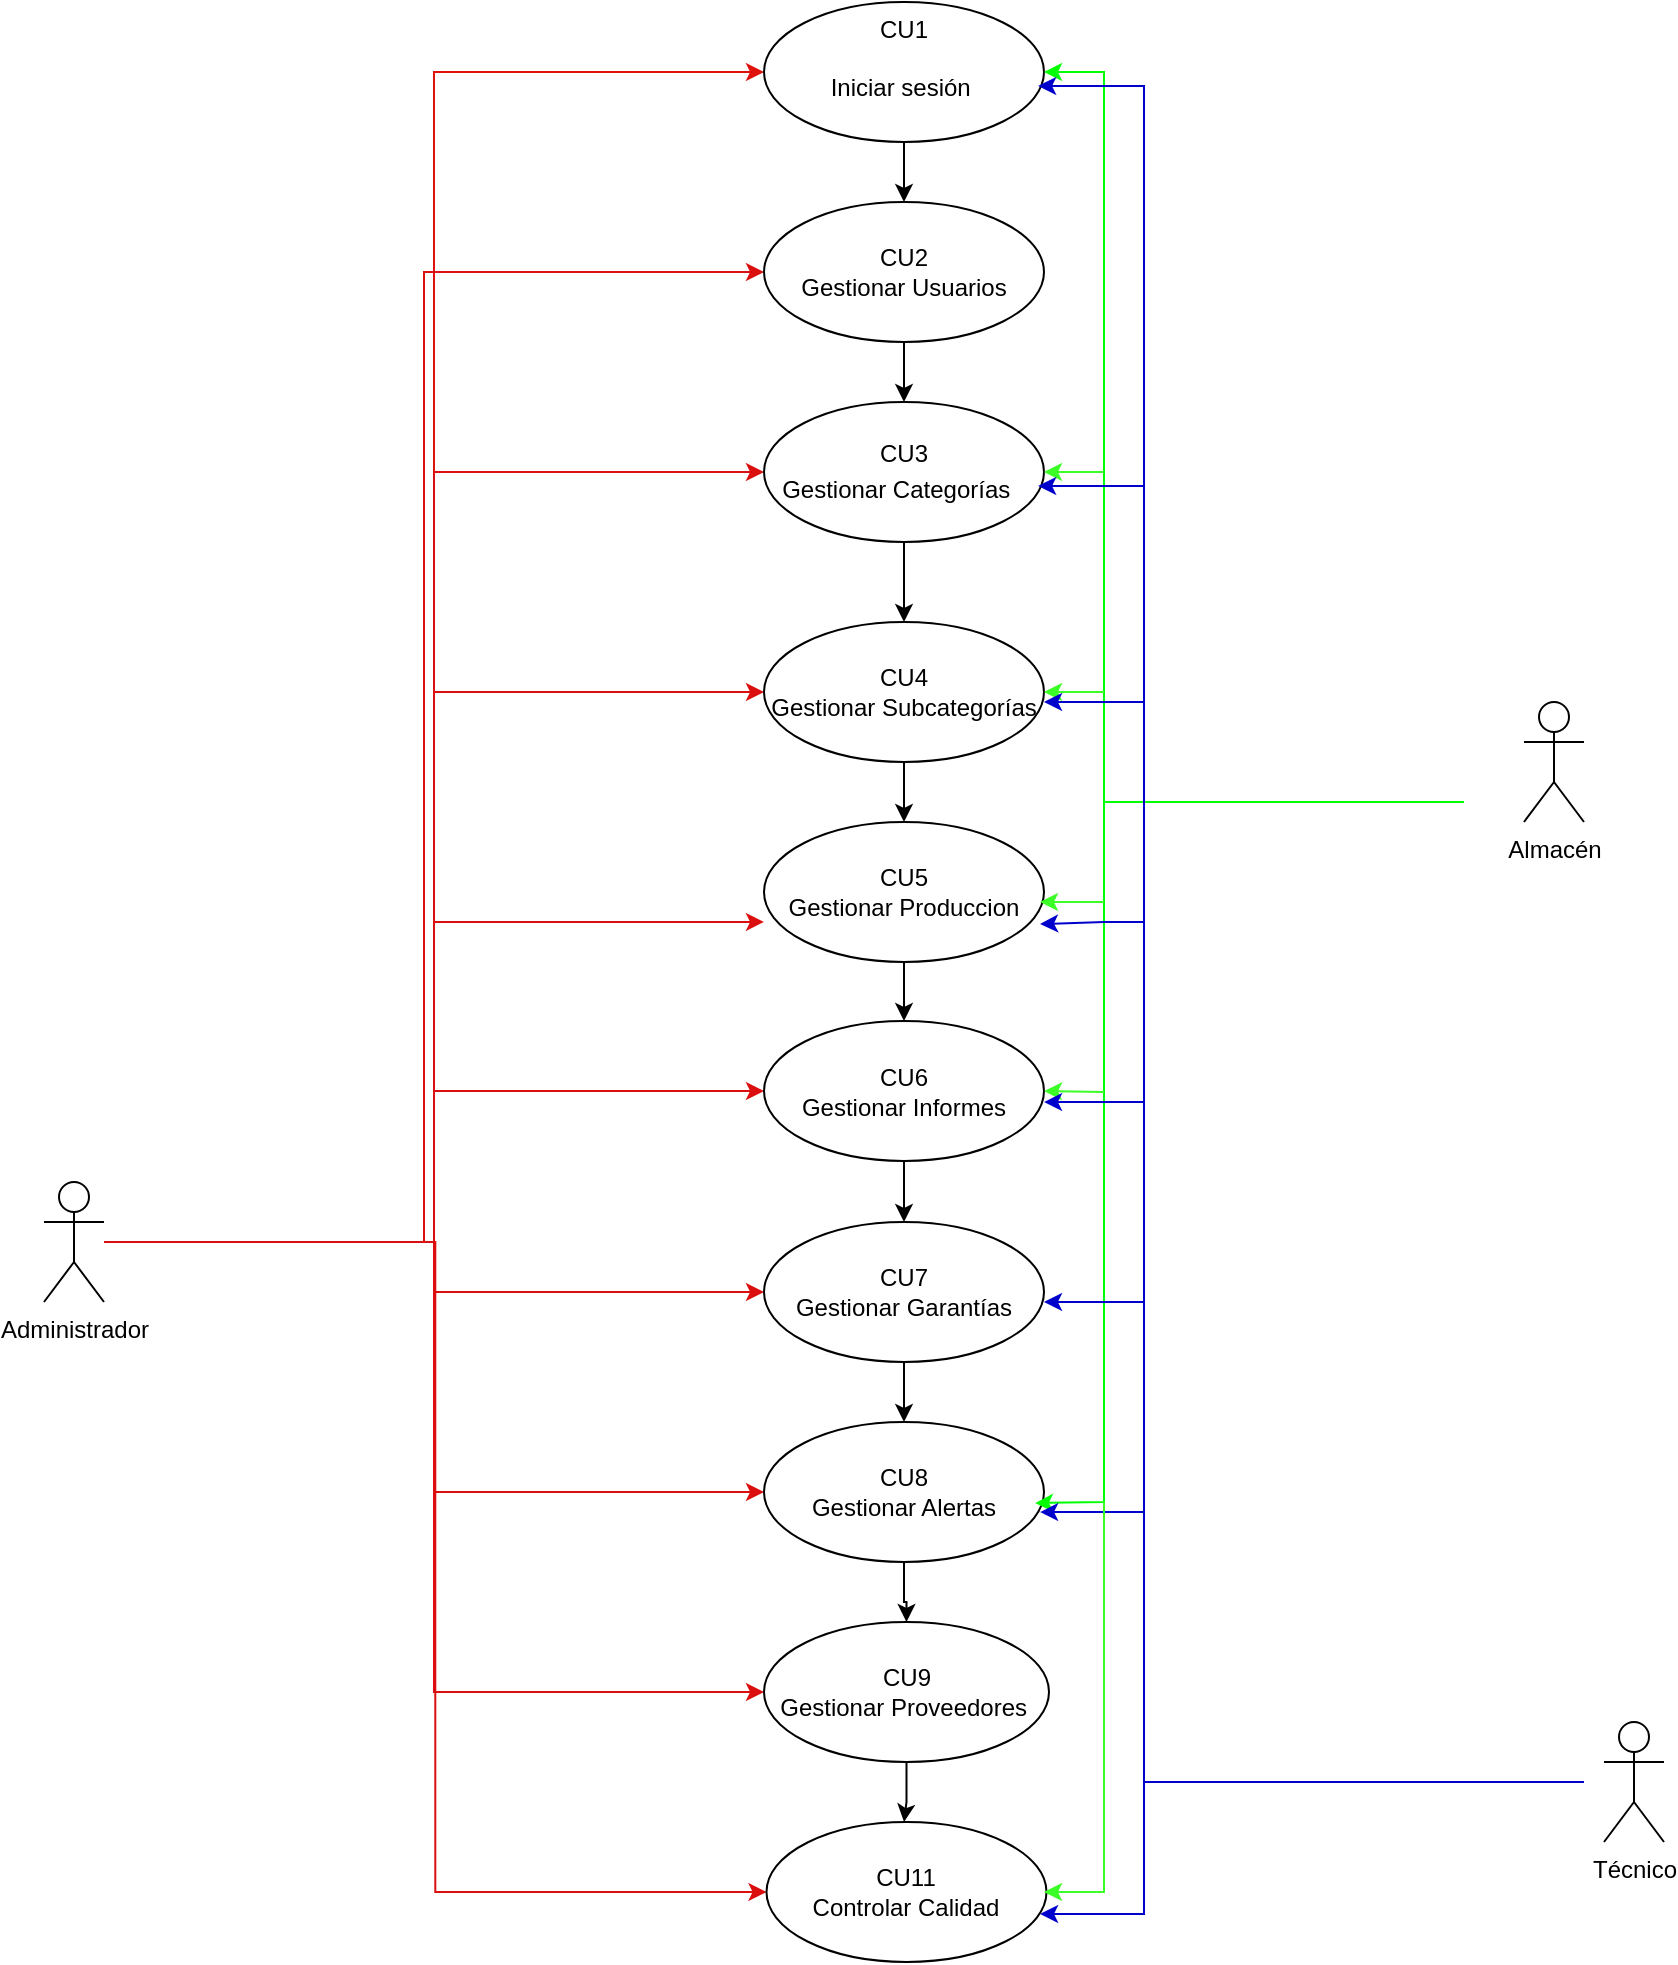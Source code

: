 <mxfile version="26.2.13" pages="4">
  <diagram name="Principal" id="TJ6za1D6D_MN4Pr88V77">
    <mxGraphModel grid="1" page="1" gridSize="10" guides="1" tooltips="1" connect="1" arrows="1" fold="1" pageScale="1" pageWidth="827" pageHeight="1169" math="0" shadow="0">
      <root>
        <mxCell id="0" />
        <mxCell id="1" parent="0" />
        <mxCell id="_R7z28qBF47HqSNx4M6e-36" style="edgeStyle=orthogonalEdgeStyle;rounded=0;orthogonalLoop=1;jettySize=auto;html=1;entryX=0;entryY=0.5;entryDx=0;entryDy=0;strokeColor=#DF130C;" edge="1" parent="1" source="_R7z28qBF47HqSNx4M6e-1" target="_R7z28qBF47HqSNx4M6e-19">
          <mxGeometry relative="1" as="geometry" />
        </mxCell>
        <mxCell id="_R7z28qBF47HqSNx4M6e-37" style="edgeStyle=orthogonalEdgeStyle;rounded=0;orthogonalLoop=1;jettySize=auto;html=1;entryX=0;entryY=0.5;entryDx=0;entryDy=0;strokeColor=#DB0F0F;" edge="1" parent="1" source="_R7z28qBF47HqSNx4M6e-1" target="_R7z28qBF47HqSNx4M6e-7">
          <mxGeometry relative="1" as="geometry">
            <Array as="points">
              <mxPoint x="-520" y="690" />
              <mxPoint x="-520" y="205" />
            </Array>
          </mxGeometry>
        </mxCell>
        <mxCell id="_R7z28qBF47HqSNx4M6e-39" style="edgeStyle=orthogonalEdgeStyle;rounded=0;orthogonalLoop=1;jettySize=auto;html=1;entryX=0;entryY=0.5;entryDx=0;entryDy=0;strokeColor=#DB0F0F;" edge="1" parent="1" source="_R7z28qBF47HqSNx4M6e-1" target="_R7z28qBF47HqSNx4M6e-15">
          <mxGeometry relative="1" as="geometry">
            <mxPoint x="-370" y="310" as="targetPoint" />
          </mxGeometry>
        </mxCell>
        <mxCell id="_R7z28qBF47HqSNx4M6e-40" style="edgeStyle=orthogonalEdgeStyle;rounded=0;orthogonalLoop=1;jettySize=auto;html=1;entryX=0;entryY=0.5;entryDx=0;entryDy=0;strokeColor=#DB0F0F;" edge="1" parent="1" source="_R7z28qBF47HqSNx4M6e-1" target="_R7z28qBF47HqSNx4M6e-13">
          <mxGeometry relative="1" as="geometry" />
        </mxCell>
        <mxCell id="_R7z28qBF47HqSNx4M6e-42" style="edgeStyle=orthogonalEdgeStyle;rounded=0;orthogonalLoop=1;jettySize=auto;html=1;entryX=0;entryY=0.5;entryDx=0;entryDy=0;strokeColor=#DB0F0F;" edge="1" parent="1" source="_R7z28qBF47HqSNx4M6e-1" target="_R7z28qBF47HqSNx4M6e-8">
          <mxGeometry relative="1" as="geometry" />
        </mxCell>
        <mxCell id="_R7z28qBF47HqSNx4M6e-43" style="edgeStyle=orthogonalEdgeStyle;rounded=0;orthogonalLoop=1;jettySize=auto;html=1;entryX=0;entryY=0.5;entryDx=0;entryDy=0;strokeColor=#DB0F0F;" edge="1" parent="1" source="_R7z28qBF47HqSNx4M6e-1" target="_R7z28qBF47HqSNx4M6e-16">
          <mxGeometry relative="1" as="geometry" />
        </mxCell>
        <mxCell id="_R7z28qBF47HqSNx4M6e-44" style="edgeStyle=orthogonalEdgeStyle;rounded=0;orthogonalLoop=1;jettySize=auto;html=1;entryX=0;entryY=0.5;entryDx=0;entryDy=0;strokeColor=#DB0F0F;" edge="1" parent="1" source="_R7z28qBF47HqSNx4M6e-1" target="_R7z28qBF47HqSNx4M6e-9">
          <mxGeometry relative="1" as="geometry" />
        </mxCell>
        <mxCell id="_R7z28qBF47HqSNx4M6e-45" style="edgeStyle=orthogonalEdgeStyle;rounded=0;orthogonalLoop=1;jettySize=auto;html=1;entryX=0;entryY=0.5;entryDx=0;entryDy=0;strokeColor=#DB0F0F;" edge="1" parent="1" source="_R7z28qBF47HqSNx4M6e-1" target="_R7z28qBF47HqSNx4M6e-20">
          <mxGeometry relative="1" as="geometry" />
        </mxCell>
        <mxCell id="_R7z28qBF47HqSNx4M6e-49" style="edgeStyle=orthogonalEdgeStyle;rounded=0;orthogonalLoop=1;jettySize=auto;html=1;entryX=0;entryY=0.5;entryDx=0;entryDy=0;strokeColor=#DB0F0F;" edge="1" parent="1" source="_R7z28qBF47HqSNx4M6e-1" target="_R7z28qBF47HqSNx4M6e-17">
          <mxGeometry relative="1" as="geometry" />
        </mxCell>
        <mxCell id="_R7z28qBF47HqSNx4M6e-1" value="&lt;font style=&quot;vertical-align: inherit;&quot;&gt;&lt;font style=&quot;vertical-align: inherit;&quot;&gt;Administrador&lt;/font&gt;&lt;/font&gt;" style="shape=umlActor;verticalLabelPosition=bottom;verticalAlign=top;html=1;outlineConnect=0;" vertex="1" parent="1">
          <mxGeometry x="-710" y="660" width="30" height="60" as="geometry" />
        </mxCell>
        <mxCell id="_R7z28qBF47HqSNx4M6e-2" value="&lt;font style=&quot;vertical-align: inherit;&quot;&gt;&lt;font style=&quot;vertical-align: inherit;&quot;&gt;Almacén&lt;/font&gt;&lt;/font&gt;" style="shape=umlActor;verticalLabelPosition=bottom;verticalAlign=top;html=1;outlineConnect=0;" vertex="1" parent="1">
          <mxGeometry x="30" y="420" width="30" height="60" as="geometry" />
        </mxCell>
        <mxCell id="_R7z28qBF47HqSNx4M6e-4" value="&lt;div&gt;&lt;font style=&quot;vertical-align: inherit;&quot;&gt;&lt;font style=&quot;vertical-align: inherit;&quot;&gt;Técnico&lt;/font&gt;&lt;/font&gt;&lt;/div&gt;" style="shape=umlActor;verticalLabelPosition=bottom;verticalAlign=top;html=1;outlineConnect=0;" vertex="1" parent="1">
          <mxGeometry x="70" y="930" width="30" height="60" as="geometry" />
        </mxCell>
        <mxCell id="_R7z28qBF47HqSNx4M6e-23" value="" style="edgeStyle=orthogonalEdgeStyle;rounded=0;orthogonalLoop=1;jettySize=auto;html=1;" edge="1" parent="1" source="_R7z28qBF47HqSNx4M6e-7" target="_R7z28qBF47HqSNx4M6e-15">
          <mxGeometry relative="1" as="geometry" />
        </mxCell>
        <mxCell id="_R7z28qBF47HqSNx4M6e-7" value="CU2&lt;div&gt;Gestionar Usuarios&lt;/div&gt;" style="ellipse;whiteSpace=wrap;html=1;" vertex="1" parent="1">
          <mxGeometry x="-350" y="170" width="140" height="70" as="geometry" />
        </mxCell>
        <mxCell id="_R7z28qBF47HqSNx4M6e-28" value="" style="edgeStyle=orthogonalEdgeStyle;rounded=0;orthogonalLoop=1;jettySize=auto;html=1;" edge="1" parent="1" source="_R7z28qBF47HqSNx4M6e-8" target="_R7z28qBF47HqSNx4M6e-16">
          <mxGeometry relative="1" as="geometry" />
        </mxCell>
        <mxCell id="_R7z28qBF47HqSNx4M6e-8" value="CU6&lt;div&gt;Gestionar Informes&lt;/div&gt;" style="ellipse;whiteSpace=wrap;html=1;" vertex="1" parent="1">
          <mxGeometry x="-350" y="579.5" width="140" height="70" as="geometry" />
        </mxCell>
        <mxCell id="_R7z28qBF47HqSNx4M6e-32" value="" style="edgeStyle=orthogonalEdgeStyle;rounded=0;orthogonalLoop=1;jettySize=auto;html=1;" edge="1" parent="1" source="_R7z28qBF47HqSNx4M6e-9" target="_R7z28qBF47HqSNx4M6e-20">
          <mxGeometry relative="1" as="geometry" />
        </mxCell>
        <mxCell id="_R7z28qBF47HqSNx4M6e-9" value="CU8&lt;div&gt;Gestionar Alertas&lt;/div&gt;" style="ellipse;whiteSpace=wrap;html=1;" vertex="1" parent="1">
          <mxGeometry x="-350" y="780" width="140" height="70" as="geometry" />
        </mxCell>
        <mxCell id="_R7z28qBF47HqSNx4M6e-26" value="" style="edgeStyle=orthogonalEdgeStyle;rounded=0;orthogonalLoop=1;jettySize=auto;html=1;" edge="1" parent="1" source="_R7z28qBF47HqSNx4M6e-13" target="_R7z28qBF47HqSNx4M6e-18">
          <mxGeometry relative="1" as="geometry" />
        </mxCell>
        <mxCell id="_R7z28qBF47HqSNx4M6e-13" value="CU4&lt;div&gt;Gestionar Subcategorías&lt;/div&gt;" style="ellipse;whiteSpace=wrap;html=1;" vertex="1" parent="1">
          <mxGeometry x="-350" y="380" width="140" height="70" as="geometry" />
        </mxCell>
        <mxCell id="_R7z28qBF47HqSNx4M6e-24" value="" style="edgeStyle=orthogonalEdgeStyle;rounded=0;orthogonalLoop=1;jettySize=auto;html=1;" edge="1" parent="1" source="_R7z28qBF47HqSNx4M6e-15" target="_R7z28qBF47HqSNx4M6e-13">
          <mxGeometry relative="1" as="geometry" />
        </mxCell>
        <mxCell id="_R7z28qBF47HqSNx4M6e-15" value="CU3&lt;div&gt;&lt;span style=&quot;background-color: initial;&quot;&gt;Gestionar Categorías&amp;nbsp;&lt;/span&gt;&lt;span style=&quot;font-family: Arial, sans-serif; font-size: 12pt; background-color: initial;&quot;&gt;&amp;nbsp;&lt;/span&gt;&lt;/div&gt;" style="ellipse;whiteSpace=wrap;html=1;" vertex="1" parent="1">
          <mxGeometry x="-350" y="270" width="140" height="70" as="geometry" />
        </mxCell>
        <mxCell id="_R7z28qBF47HqSNx4M6e-31" value="" style="edgeStyle=orthogonalEdgeStyle;rounded=0;orthogonalLoop=1;jettySize=auto;html=1;" edge="1" parent="1" source="_R7z28qBF47HqSNx4M6e-16" target="_R7z28qBF47HqSNx4M6e-9">
          <mxGeometry relative="1" as="geometry" />
        </mxCell>
        <mxCell id="_R7z28qBF47HqSNx4M6e-16" value="CU7&lt;div&gt;Gestionar Garantías&lt;/div&gt;" style="ellipse;whiteSpace=wrap;html=1;" vertex="1" parent="1">
          <mxGeometry x="-350" y="680" width="140" height="70" as="geometry" />
        </mxCell>
        <mxCell id="_R7z28qBF47HqSNx4M6e-17" value="CU11&lt;div&gt;Controlar Calidad&lt;/div&gt;" style="ellipse;whiteSpace=wrap;html=1;" vertex="1" parent="1">
          <mxGeometry x="-348.75" y="980" width="140" height="70" as="geometry" />
        </mxCell>
        <mxCell id="_R7z28qBF47HqSNx4M6e-27" value="" style="edgeStyle=orthogonalEdgeStyle;rounded=0;orthogonalLoop=1;jettySize=auto;html=1;" edge="1" parent="1" source="_R7z28qBF47HqSNx4M6e-18" target="_R7z28qBF47HqSNx4M6e-8">
          <mxGeometry relative="1" as="geometry" />
        </mxCell>
        <mxCell id="_R7z28qBF47HqSNx4M6e-18" value="CU5&lt;div&gt;Gestionar Produccion&lt;/div&gt;" style="ellipse;whiteSpace=wrap;html=1;" vertex="1" parent="1">
          <mxGeometry x="-350" y="480" width="140" height="70" as="geometry" />
        </mxCell>
        <mxCell id="_R7z28qBF47HqSNx4M6e-22" value="" style="edgeStyle=orthogonalEdgeStyle;rounded=0;orthogonalLoop=1;jettySize=auto;html=1;" edge="1" parent="1" source="_R7z28qBF47HqSNx4M6e-19" target="_R7z28qBF47HqSNx4M6e-7">
          <mxGeometry relative="1" as="geometry" />
        </mxCell>
        <mxCell id="_R7z28qBF47HqSNx4M6e-19" value="&lt;div&gt;CU1&lt;/div&gt;&lt;div&gt;&lt;br&gt;&lt;/div&gt;Iniciar sesión&amp;nbsp;&lt;div&gt;&lt;br&gt;&lt;/div&gt;" style="ellipse;whiteSpace=wrap;html=1;" vertex="1" parent="1">
          <mxGeometry x="-350" y="70" width="140" height="70" as="geometry" />
        </mxCell>
        <mxCell id="_R7z28qBF47HqSNx4M6e-33" value="" style="edgeStyle=orthogonalEdgeStyle;rounded=0;orthogonalLoop=1;jettySize=auto;html=1;" edge="1" parent="1" source="_R7z28qBF47HqSNx4M6e-20">
          <mxGeometry relative="1" as="geometry">
            <mxPoint x="-280" y="980" as="targetPoint" />
          </mxGeometry>
        </mxCell>
        <mxCell id="_R7z28qBF47HqSNx4M6e-20" value="CU9&lt;div&gt;Gestionar Proveedores&amp;nbsp;&lt;/div&gt;" style="ellipse;whiteSpace=wrap;html=1;" vertex="1" parent="1">
          <mxGeometry x="-350" y="880" width="142.5" height="70" as="geometry" />
        </mxCell>
        <mxCell id="_R7z28qBF47HqSNx4M6e-41" style="edgeStyle=orthogonalEdgeStyle;rounded=0;orthogonalLoop=1;jettySize=auto;html=1;entryX=0;entryY=0.714;entryDx=0;entryDy=0;entryPerimeter=0;strokeColor=#DB0F0F;" edge="1" parent="1" source="_R7z28qBF47HqSNx4M6e-1" target="_R7z28qBF47HqSNx4M6e-18">
          <mxGeometry relative="1" as="geometry" />
        </mxCell>
        <mxCell id="FVijRFl73JwBwJQPuXiw-4" value="" style="endArrow=classic;html=1;rounded=0;entryX=1;entryY=0.5;entryDx=0;entryDy=0;fillColor=#00E000;strokeColor=#00FF00;" edge="1" parent="1" target="_R7z28qBF47HqSNx4M6e-19">
          <mxGeometry width="50" height="50" relative="1" as="geometry">
            <mxPoint y="470" as="sourcePoint" />
            <mxPoint x="-180" y="20" as="targetPoint" />
            <Array as="points">
              <mxPoint x="-180" y="470" />
              <mxPoint x="-180" y="105" />
            </Array>
          </mxGeometry>
        </mxCell>
        <mxCell id="FVijRFl73JwBwJQPuXiw-5" value="" style="endArrow=classic;html=1;rounded=0;entryX=0.968;entryY=0.579;entryDx=0;entryDy=0;fillColor=#00E000;strokeColor=#00FF00;entryPerimeter=0;" edge="1" parent="1" target="_R7z28qBF47HqSNx4M6e-9">
          <mxGeometry width="50" height="50" relative="1" as="geometry">
            <mxPoint x="-10" y="470" as="sourcePoint" />
            <mxPoint x="-220" y="110" as="targetPoint" />
            <Array as="points">
              <mxPoint x="-180" y="470" />
              <mxPoint x="-180" y="640" />
              <mxPoint x="-180" y="820" />
            </Array>
          </mxGeometry>
        </mxCell>
        <mxCell id="RF6PmwPwrAwAxuu0uuNr-1" value="" style="endArrow=classic;html=1;rounded=0;entryX=1;entryY=0.5;entryDx=0;entryDy=0;strokeColor=light-dark(#3BFF26,#FFFFFF);" edge="1" parent="1" target="_R7z28qBF47HqSNx4M6e-15">
          <mxGeometry width="50" height="50" relative="1" as="geometry">
            <mxPoint x="-180" y="305" as="sourcePoint" />
            <mxPoint x="20" y="380" as="targetPoint" />
            <Array as="points" />
          </mxGeometry>
        </mxCell>
        <mxCell id="RF6PmwPwrAwAxuu0uuNr-2" value="" style="endArrow=classic;html=1;rounded=0;entryX=1;entryY=0.5;entryDx=0;entryDy=0;strokeColor=light-dark(#3BFF26,#FFFFFF);" edge="1" parent="1" target="_R7z28qBF47HqSNx4M6e-13">
          <mxGeometry width="50" height="50" relative="1" as="geometry">
            <mxPoint x="-180" y="415" as="sourcePoint" />
            <mxPoint x="-200" y="315" as="targetPoint" />
            <Array as="points" />
          </mxGeometry>
        </mxCell>
        <mxCell id="RF6PmwPwrAwAxuu0uuNr-3" value="" style="endArrow=classic;html=1;rounded=0;strokeColor=light-dark(#3BFF26,#FFFFFF);" edge="1" parent="1">
          <mxGeometry width="50" height="50" relative="1" as="geometry">
            <mxPoint x="-180" y="520" as="sourcePoint" />
            <mxPoint x="-212" y="520" as="targetPoint" />
            <Array as="points">
              <mxPoint x="-180" y="520" />
            </Array>
          </mxGeometry>
        </mxCell>
        <mxCell id="RF6PmwPwrAwAxuu0uuNr-7" value="" style="endArrow=classic;html=1;rounded=0;strokeColor=light-dark(#3BFF26,#FFFFFF);entryX=1;entryY=0.5;entryDx=0;entryDy=0;" edge="1" parent="1" target="_R7z28qBF47HqSNx4M6e-8">
          <mxGeometry width="50" height="50" relative="1" as="geometry">
            <mxPoint x="-180" y="615" as="sourcePoint" />
            <mxPoint x="-202" y="530" as="targetPoint" />
            <Array as="points">
              <mxPoint x="-180" y="615" />
            </Array>
          </mxGeometry>
        </mxCell>
        <mxCell id="RF6PmwPwrAwAxuu0uuNr-9" value="" style="endArrow=classic;html=1;rounded=0;strokeColor=light-dark(#0000CC,#FFFFFF);entryX=0.979;entryY=0.6;entryDx=0;entryDy=0;entryPerimeter=0;" edge="1" parent="1" target="_R7z28qBF47HqSNx4M6e-19">
          <mxGeometry width="50" height="50" relative="1" as="geometry">
            <mxPoint x="60" y="960" as="sourcePoint" />
            <mxPoint x="-220" y="110" as="targetPoint" />
            <Array as="points">
              <mxPoint x="-160" y="960" />
              <mxPoint x="-160" y="112" />
            </Array>
          </mxGeometry>
        </mxCell>
        <mxCell id="RF6PmwPwrAwAxuu0uuNr-10" value="" style="endArrow=classic;html=1;rounded=0;entryX=1;entryY=0.579;entryDx=0;entryDy=0;entryPerimeter=0;strokeColor=light-dark(#0000CC,#FFFFFF);" edge="1" parent="1" target="_R7z28qBF47HqSNx4M6e-8">
          <mxGeometry width="50" height="50" relative="1" as="geometry">
            <mxPoint x="-160" y="620" as="sourcePoint" />
            <mxPoint x="-220" y="620" as="targetPoint" />
            <Array as="points">
              <mxPoint x="-180" y="620" />
            </Array>
          </mxGeometry>
        </mxCell>
        <mxCell id="RF6PmwPwrAwAxuu0uuNr-11" value="" style="endArrow=classic;html=1;rounded=0;strokeColor=light-dark(#0000CC,#FFFFFF);entryX=0.986;entryY=0.729;entryDx=0;entryDy=0;entryPerimeter=0;" edge="1" parent="1" target="_R7z28qBF47HqSNx4M6e-18">
          <mxGeometry width="50" height="50" relative="1" as="geometry">
            <mxPoint x="-160" y="530" as="sourcePoint" />
            <mxPoint x="-210" y="520" as="targetPoint" />
            <Array as="points">
              <mxPoint x="-180" y="530" />
            </Array>
          </mxGeometry>
        </mxCell>
        <mxCell id="xUMNf6FtL_-CTeFEh7Sb-1" value="" style="endArrow=classic;html=1;rounded=0;strokeColor=light-dark(#0000CC,#FFFFFF);" edge="1" parent="1">
          <mxGeometry width="50" height="50" relative="1" as="geometry">
            <mxPoint x="-160" y="720" as="sourcePoint" />
            <mxPoint x="-210" y="720" as="targetPoint" />
            <Array as="points" />
          </mxGeometry>
        </mxCell>
        <mxCell id="5VVfzJp8Dh2a5GooQoIb-1" value="" style="endArrow=classic;html=1;rounded=0;strokeColor=light-dark(#0000CC,#FFFFFF);entryX=0.986;entryY=0.643;entryDx=0;entryDy=0;entryPerimeter=0;" edge="1" parent="1" target="_R7z28qBF47HqSNx4M6e-9">
          <mxGeometry width="50" height="50" relative="1" as="geometry">
            <mxPoint x="-160" y="825" as="sourcePoint" />
            <mxPoint x="-230" y="830" as="targetPoint" />
            <Array as="points" />
          </mxGeometry>
        </mxCell>
        <mxCell id="5VVfzJp8Dh2a5GooQoIb-2" value="" style="endArrow=classic;html=1;rounded=0;strokeColor=light-dark(#0000CC,#FFFFFF);entryX=0.979;entryY=0.6;entryDx=0;entryDy=0;entryPerimeter=0;" edge="1" parent="1" target="_R7z28qBF47HqSNx4M6e-15">
          <mxGeometry width="50" height="50" relative="1" as="geometry">
            <mxPoint x="-160" y="312" as="sourcePoint" />
            <mxPoint x="-200" y="310" as="targetPoint" />
            <Array as="points" />
          </mxGeometry>
        </mxCell>
        <mxCell id="5VVfzJp8Dh2a5GooQoIb-3" value="" style="endArrow=classic;html=1;rounded=0;strokeColor=light-dark(#0000CC,#FFFFFF);" edge="1" parent="1">
          <mxGeometry width="50" height="50" relative="1" as="geometry">
            <mxPoint x="-160" y="420" as="sourcePoint" />
            <mxPoint x="-210" y="420" as="targetPoint" />
            <Array as="points">
              <mxPoint x="-210" y="420" />
            </Array>
          </mxGeometry>
        </mxCell>
        <mxCell id="2iiYLSJP1_r_Sxa-D6ei-1" value="" style="endArrow=classic;html=1;rounded=0;strokeColor=light-dark(#3BFF26,#FFFFFF);entryX=1;entryY=0.5;entryDx=0;entryDy=0;" edge="1" parent="1">
          <mxGeometry width="50" height="50" relative="1" as="geometry">
            <mxPoint x="-180" y="820" as="sourcePoint" />
            <mxPoint x="-210" y="1015" as="targetPoint" />
            <Array as="points">
              <mxPoint x="-180" y="820" />
              <mxPoint x="-180" y="1015" />
            </Array>
          </mxGeometry>
        </mxCell>
        <mxCell id="2iiYLSJP1_r_Sxa-D6ei-2" value="" style="endArrow=classic;html=1;rounded=0;strokeColor=light-dark(#0000CC,#FFFFFF);entryX=0.986;entryY=0.657;entryDx=0;entryDy=0;entryPerimeter=0;" edge="1" parent="1">
          <mxGeometry width="50" height="50" relative="1" as="geometry">
            <mxPoint x="-160" y="960" as="sourcePoint" />
            <mxPoint x="-211.96" y="1025.99" as="targetPoint" />
            <Array as="points">
              <mxPoint x="-160" y="1026" />
            </Array>
          </mxGeometry>
        </mxCell>
      </root>
    </mxGraphModel>
  </diagram>
  <diagram id="ozLm-ki2AUx2Ac8AWTBD" name="Administrador ">
    <mxGraphModel grid="1" page="1" gridSize="10" guides="1" tooltips="1" connect="1" arrows="1" fold="1" pageScale="1" pageWidth="827" pageHeight="1169" math="0" shadow="0">
      <root>
        <mxCell id="0" />
        <mxCell id="1" parent="0" />
        <mxCell id="OL4SdkP7jn77q8EU4zEA-51" value="" style="edgeStyle=orthogonalEdgeStyle;rounded=0;orthogonalLoop=1;jettySize=auto;html=1;" edge="1" parent="1" source="OL4SdkP7jn77q8EU4zEA-11" target="OL4SdkP7jn77q8EU4zEA-39">
          <mxGeometry relative="1" as="geometry" />
        </mxCell>
        <mxCell id="OL4SdkP7jn77q8EU4zEA-11" value="&lt;font style=&quot;vertical-align: inherit;&quot;&gt;&lt;font style=&quot;vertical-align: inherit;&quot;&gt;Administrador&lt;/font&gt;&lt;/font&gt;" style="shape=umlActor;verticalLabelPosition=bottom;verticalAlign=top;html=1;outlineConnect=0;" vertex="1" parent="1">
          <mxGeometry x="-800" y="255" width="30" height="60" as="geometry" />
        </mxCell>
        <mxCell id="OL4SdkP7jn77q8EU4zEA-20" value="CU2&lt;div&gt;Gestionar Usuarios&lt;/div&gt;" style="ellipse;whiteSpace=wrap;html=1;" vertex="1" parent="1">
          <mxGeometry x="-413" y="140" width="140" height="70" as="geometry" />
        </mxCell>
        <mxCell id="OL4SdkP7jn77q8EU4zEA-28" value="CU3&lt;div&gt;Gestionar Categorías&lt;/div&gt;" style="ellipse;whiteSpace=wrap;html=1;" vertex="1" parent="1">
          <mxGeometry x="-413" y="340" width="140" height="70" as="geometry" />
        </mxCell>
        <mxCell id="OL4SdkP7jn77q8EU4zEA-33" value="CU11&lt;div&gt;Controlar Calidad&lt;/div&gt;" style="ellipse;whiteSpace=wrap;html=1;rotation=-1;" vertex="1" parent="1">
          <mxGeometry x="80" y="690" width="140" height="70" as="geometry" />
        </mxCell>
        <mxCell id="OL4SdkP7jn77q8EU4zEA-35" value="CU7&lt;div&gt;Gestionar Garantías&lt;/div&gt;" style="ellipse;whiteSpace=wrap;html=1;" vertex="1" parent="1">
          <mxGeometry x="295" y="520" width="140" height="70" as="geometry" />
        </mxCell>
        <mxCell id="OL4SdkP7jn77q8EU4zEA-37" value="CU4&lt;div&gt;Gestionar Subcategorías&amp;nbsp;&lt;/div&gt;" style="ellipse;whiteSpace=wrap;html=1;" vertex="1" parent="1">
          <mxGeometry x="-90" y="340" width="140" height="70" as="geometry" />
        </mxCell>
        <mxCell id="OL4SdkP7jn77q8EU4zEA-39" value="&lt;div&gt;CU1&lt;/div&gt;&lt;div&gt;&lt;br&gt;&lt;/div&gt;Iniciar sesión&amp;nbsp;&lt;div&gt;&lt;br&gt;&lt;/div&gt;" style="ellipse;whiteSpace=wrap;html=1;" vertex="1" parent="1">
          <mxGeometry x="-690" y="250" width="140" height="70" as="geometry" />
        </mxCell>
        <mxCell id="OL4SdkP7jn77q8EU4zEA-41" value="CU10&lt;div&gt;Gestionar Informes&lt;/div&gt;" style="ellipse;whiteSpace=wrap;html=1;" vertex="1" parent="1">
          <mxGeometry x="-136.25" y="500" width="232.5" height="110" as="geometry" />
        </mxCell>
        <mxCell id="OL4SdkP7jn77q8EU4zEA-54" value="Extends" style="endArrow=block;endSize=16;endFill=0;html=1;rounded=0;exitX=1;exitY=0;exitDx=0;exitDy=0;entryX=0;entryY=1;entryDx=0;entryDy=0;" edge="1" parent="1" source="OL4SdkP7jn77q8EU4zEA-37" target="OL4SdkP7jn77q8EU4zEA-76">
          <mxGeometry width="160" relative="1" as="geometry">
            <mxPoint x="210" y="300" as="sourcePoint" />
            <mxPoint x="370" y="300" as="targetPoint" />
          </mxGeometry>
        </mxCell>
        <mxCell id="OL4SdkP7jn77q8EU4zEA-57" value="Include" style="endArrow=block;endSize=16;endFill=0;html=1;rounded=0;exitX=1;exitY=0.5;exitDx=0;exitDy=0;entryX=0;entryY=0.5;entryDx=0;entryDy=0;" edge="1" parent="1" source="OL4SdkP7jn77q8EU4zEA-39" target="OL4SdkP7jn77q8EU4zEA-28">
          <mxGeometry width="160" relative="1" as="geometry">
            <mxPoint x="-740" y="480" as="sourcePoint" />
            <mxPoint x="-580" y="480" as="targetPoint" />
            <Array as="points" />
          </mxGeometry>
        </mxCell>
        <mxCell id="OL4SdkP7jn77q8EU4zEA-60" value="Include" style="endArrow=block;endSize=16;endFill=0;html=1;rounded=0;exitX=1;exitY=0;exitDx=0;exitDy=0;entryX=0;entryY=1;entryDx=0;entryDy=0;" edge="1" parent="1" source="OL4SdkP7jn77q8EU4zEA-39" target="OL4SdkP7jn77q8EU4zEA-20">
          <mxGeometry x="-0.287" y="30" width="160" relative="1" as="geometry">
            <mxPoint x="-730" y="190" as="sourcePoint" />
            <mxPoint x="-570" y="190" as="targetPoint" />
            <Array as="points" />
            <mxPoint as="offset" />
          </mxGeometry>
        </mxCell>
        <mxCell id="OL4SdkP7jn77q8EU4zEA-61" value="Extends" style="endArrow=block;endSize=16;endFill=0;html=1;rounded=0;exitX=0.5;exitY=0;exitDx=0;exitDy=0;" edge="1" parent="1" source="OL4SdkP7jn77q8EU4zEA-28" target="OL4SdkP7jn77q8EU4zEA-77">
          <mxGeometry width="160" relative="1" as="geometry">
            <mxPoint x="230" y="640" as="sourcePoint" />
            <mxPoint x="390" y="640" as="targetPoint" />
            <Array as="points" />
          </mxGeometry>
        </mxCell>
        <mxCell id="OL4SdkP7jn77q8EU4zEA-65" value="Include" style="endArrow=block;endSize=16;endFill=0;html=1;rounded=0;exitX=1;exitY=0.5;exitDx=0;exitDy=0;entryX=0;entryY=0.5;entryDx=0;entryDy=0;" edge="1" parent="1" source="OL4SdkP7jn77q8EU4zEA-28" target="OL4SdkP7jn77q8EU4zEA-37">
          <mxGeometry width="160" relative="1" as="geometry">
            <mxPoint x="-420" y="370" as="sourcePoint" />
            <mxPoint x="-260" y="370" as="targetPoint" />
          </mxGeometry>
        </mxCell>
        <mxCell id="OL4SdkP7jn77q8EU4zEA-68" value="Include" style="endArrow=block;endSize=16;endFill=0;html=1;rounded=0;entryX=0.5;entryY=0;entryDx=0;entryDy=0;exitX=0.5;exitY=1;exitDx=0;exitDy=0;" edge="1" parent="1" source="iDTAYTXLw0J5IZcftLnT-1" target="OL4SdkP7jn77q8EU4zEA-35">
          <mxGeometry width="160" relative="1" as="geometry">
            <mxPoint x="60" y="780" as="sourcePoint" />
            <mxPoint x="220" y="780" as="targetPoint" />
            <Array as="points" />
          </mxGeometry>
        </mxCell>
        <mxCell id="OL4SdkP7jn77q8EU4zEA-72" value="Crear&lt;div&gt;Modificar&lt;br&gt;Consultar&lt;/div&gt;&lt;div&gt;Eliminar&amp;nbsp;&lt;/div&gt;&lt;div&gt;Dar de Baja&amp;nbsp;&lt;/div&gt;" style="ellipse;whiteSpace=wrap;html=1;" vertex="1" parent="1">
          <mxGeometry x="-170" y="690" width="153.75" height="90" as="geometry" />
        </mxCell>
        <mxCell id="OL4SdkP7jn77q8EU4zEA-75" value="Crear&lt;div&gt;Modificar&lt;br&gt;Consultar&lt;/div&gt;&lt;div&gt;Eliminar&amp;nbsp;&lt;/div&gt;&lt;div&gt;Dar de Baja&amp;nbsp;&lt;/div&gt;" style="ellipse;whiteSpace=wrap;html=1;" vertex="1" parent="1">
          <mxGeometry x="75" y="820" width="150" height="90" as="geometry" />
        </mxCell>
        <mxCell id="OL4SdkP7jn77q8EU4zEA-76" value="Crear&lt;div&gt;Modificar&lt;br&gt;Consultar&lt;/div&gt;&lt;div&gt;Eliminar&amp;nbsp;&lt;/div&gt;&lt;div&gt;Dar de Baja&amp;nbsp;&lt;/div&gt;" style="ellipse;whiteSpace=wrap;html=1;" vertex="1" parent="1">
          <mxGeometry x="80" y="230" width="140" height="80" as="geometry" />
        </mxCell>
        <mxCell id="OL4SdkP7jn77q8EU4zEA-77" value="Crear&lt;div&gt;Modificar&lt;br&gt;Consultar&lt;/div&gt;&lt;div&gt;Eliminar&amp;nbsp;&lt;/div&gt;&lt;div&gt;Dar de Baja&amp;nbsp;&lt;/div&gt;" style="ellipse;whiteSpace=wrap;html=1;" vertex="1" parent="1">
          <mxGeometry x="-245" y="220" width="140" height="80" as="geometry" />
        </mxCell>
        <mxCell id="OL4SdkP7jn77q8EU4zEA-80" value="Crear&lt;div&gt;Modificar&lt;br&gt;Consultar&lt;/div&gt;&lt;div&gt;Eliminar&lt;/div&gt;&lt;div&gt;Dar de Baja&amp;nbsp;&lt;/div&gt;" style="ellipse;whiteSpace=wrap;html=1;" vertex="1" parent="1">
          <mxGeometry x="-250" y="60" width="150" height="80" as="geometry" />
        </mxCell>
        <mxCell id="OL4SdkP7jn77q8EU4zEA-82" value="Crear&lt;div&gt;Modificar&lt;br&gt;Consultar&lt;/div&gt;&lt;div&gt;Eliminar&amp;nbsp;&lt;/div&gt;&lt;div&gt;Dar de Baja&amp;nbsp;&lt;/div&gt;" style="ellipse;whiteSpace=wrap;html=1;" vertex="1" parent="1">
          <mxGeometry x="295" y="670" width="150" height="90" as="geometry" />
        </mxCell>
        <mxCell id="OL4SdkP7jn77q8EU4zEA-83" value="Extends" style="endArrow=block;endSize=16;endFill=0;html=1;rounded=0;" edge="1" parent="1" source="OL4SdkP7jn77q8EU4zEA-33" target="OL4SdkP7jn77q8EU4zEA-75">
          <mxGeometry width="160" relative="1" as="geometry">
            <mxPoint x="250" y="710" as="sourcePoint" />
            <mxPoint x="410" y="710" as="targetPoint" />
          </mxGeometry>
        </mxCell>
        <mxCell id="OL4SdkP7jn77q8EU4zEA-84" value="Extends" style="endArrow=block;endSize=16;endFill=0;html=1;rounded=0;" edge="1" parent="1" source="OL4SdkP7jn77q8EU4zEA-35" target="OL4SdkP7jn77q8EU4zEA-82">
          <mxGeometry x="0.008" width="160" relative="1" as="geometry">
            <mxPoint y="490" as="sourcePoint" />
            <mxPoint x="420" y="720" as="targetPoint" />
            <mxPoint as="offset" />
          </mxGeometry>
        </mxCell>
        <mxCell id="OL4SdkP7jn77q8EU4zEA-85" value="Extends" style="endArrow=block;endSize=16;endFill=0;html=1;rounded=0;exitX=0.5;exitY=1;exitDx=0;exitDy=0;entryX=0.5;entryY=0;entryDx=0;entryDy=0;" edge="1" parent="1" source="OL4SdkP7jn77q8EU4zEA-41" target="OL4SdkP7jn77q8EU4zEA-72">
          <mxGeometry width="160" relative="1" as="geometry">
            <mxPoint x="-360.002" y="739.997" as="sourcePoint" />
            <mxPoint x="-196" y="610" as="targetPoint" />
          </mxGeometry>
        </mxCell>
        <mxCell id="0rATosMyB-8Mn73feuqq-3" value="Extends" style="endArrow=block;endSize=16;endFill=0;html=1;rounded=0;exitX=1;exitY=0;exitDx=0;exitDy=0;entryX=0;entryY=1;entryDx=0;entryDy=0;" edge="1" parent="1" source="OL4SdkP7jn77q8EU4zEA-20" target="OL4SdkP7jn77q8EU4zEA-80">
          <mxGeometry width="160" relative="1" as="geometry">
            <mxPoint x="290" y="495" as="sourcePoint" />
            <mxPoint x="361" y="498" as="targetPoint" />
          </mxGeometry>
        </mxCell>
        <mxCell id="iDTAYTXLw0J5IZcftLnT-1" value="CU8&lt;div&gt;Gestionar Producción&amp;nbsp;&lt;/div&gt;" style="ellipse;whiteSpace=wrap;html=1;" vertex="1" parent="1">
          <mxGeometry x="295" y="340" width="140" height="70" as="geometry" />
        </mxCell>
        <mxCell id="iDTAYTXLw0J5IZcftLnT-6" value="Include" style="endArrow=block;endSize=16;endFill=0;html=1;rounded=0;exitX=1;exitY=0.5;exitDx=0;exitDy=0;" edge="1" parent="1" source="OL4SdkP7jn77q8EU4zEA-37" target="iDTAYTXLw0J5IZcftLnT-1">
          <mxGeometry width="160" relative="1" as="geometry">
            <mxPoint x="-120" y="370" as="sourcePoint" />
            <mxPoint x="3" y="322" as="targetPoint" />
            <Array as="points" />
          </mxGeometry>
        </mxCell>
        <mxCell id="iDTAYTXLw0J5IZcftLnT-9" value="CU05&lt;br&gt;Gestionar Alertas" style="ellipse;whiteSpace=wrap;html=1;" vertex="1" parent="1">
          <mxGeometry x="-370" y="610" width="120" height="80" as="geometry" />
        </mxCell>
        <mxCell id="DCYmKjZYuqSg1AM2fi37-2" value="Crear&lt;div&gt;Modificar&lt;br&gt;Consultar&lt;/div&gt;&lt;div&gt;Eliminar&amp;nbsp;&lt;/div&gt;&lt;div&gt;Dar de Baja&amp;nbsp;&lt;/div&gt;" style="ellipse;whiteSpace=wrap;html=1;" vertex="1" parent="1">
          <mxGeometry x="-520" y="730" width="150" height="90" as="geometry" />
        </mxCell>
        <mxCell id="j0Sxps2wp4yMDUgrv1BH-1" style="edgeStyle=orthogonalEdgeStyle;rounded=0;orthogonalLoop=1;jettySize=auto;html=1;exitX=0.5;exitY=1;exitDx=0;exitDy=0;" edge="1" parent="1">
          <mxGeometry relative="1" as="geometry">
            <mxPoint x="270" y="450" as="sourcePoint" />
            <mxPoint x="270" y="450" as="targetPoint" />
          </mxGeometry>
        </mxCell>
        <mxCell id="xhhXOCnwMoPLOYnAEtDm-2" value="Include" style="endArrow=block;endSize=16;endFill=0;html=1;rounded=0;exitX=0.5;exitY=1;exitDx=0;exitDy=0;entryX=0;entryY=0;entryDx=0;entryDy=0;" edge="1" parent="1" source="OL4SdkP7jn77q8EU4zEA-39" target="OL4SdkP7jn77q8EU4zEA-41">
          <mxGeometry width="160" relative="1" as="geometry">
            <mxPoint x="-100" y="390" as="sourcePoint" />
            <mxPoint y="390" as="targetPoint" />
          </mxGeometry>
        </mxCell>
        <mxCell id="xhhXOCnwMoPLOYnAEtDm-3" value="Include" style="endArrow=block;endSize=16;endFill=0;html=1;rounded=0;exitX=0.5;exitY=1;exitDx=0;exitDy=0;" edge="1" parent="1" source="OL4SdkP7jn77q8EU4zEA-37" target="OL4SdkP7jn77q8EU4zEA-41">
          <mxGeometry width="160" relative="1" as="geometry">
            <mxPoint x="-70" y="420" as="sourcePoint" />
            <mxPoint x="30" y="420" as="targetPoint" />
          </mxGeometry>
        </mxCell>
        <mxCell id="xhhXOCnwMoPLOYnAEtDm-4" value="Include" style="endArrow=block;endSize=16;endFill=0;html=1;rounded=0;exitX=0;exitY=0.5;exitDx=0;exitDy=0;" edge="1" parent="1" source="OL4SdkP7jn77q8EU4zEA-41" target="iDTAYTXLw0J5IZcftLnT-9">
          <mxGeometry x="0.005" y="16" width="160" relative="1" as="geometry">
            <mxPoint x="-170" y="540" as="sourcePoint" />
            <mxPoint x="310" y="160" as="targetPoint" />
            <mxPoint as="offset" />
          </mxGeometry>
        </mxCell>
        <mxCell id="xhhXOCnwMoPLOYnAEtDm-9" value="Extends" style="endArrow=block;endSize=16;endFill=0;html=1;rounded=0;exitX=0.117;exitY=0.763;exitDx=0;exitDy=0;exitPerimeter=0;entryX=0.5;entryY=0;entryDx=0;entryDy=0;" edge="1" parent="1" source="iDTAYTXLw0J5IZcftLnT-9" target="DCYmKjZYuqSg1AM2fi37-2">
          <mxGeometry x="0.008" width="160" relative="1" as="geometry">
            <mxPoint x="-240" y="710" as="sourcePoint" />
            <mxPoint x="-434" y="733" as="targetPoint" />
            <mxPoint as="offset" />
          </mxGeometry>
        </mxCell>
        <mxCell id="xhhXOCnwMoPLOYnAEtDm-10" value="Include" style="endArrow=block;endSize=16;endFill=0;html=1;rounded=0;exitX=0;exitY=0.5;exitDx=0;exitDy=0;entryX=1;entryY=0.5;entryDx=0;entryDy=0;" edge="1" parent="1" source="OL4SdkP7jn77q8EU4zEA-35" target="OL4SdkP7jn77q8EU4zEA-41">
          <mxGeometry width="160" relative="1" as="geometry">
            <mxPoint x="110" y="430" as="sourcePoint" />
            <mxPoint x="49" y="552" as="targetPoint" />
          </mxGeometry>
        </mxCell>
        <mxCell id="xhhXOCnwMoPLOYnAEtDm-12" value="Include" style="endArrow=block;endSize=16;endFill=0;html=1;rounded=0;exitX=1;exitY=1;exitDx=0;exitDy=0;entryX=0.5;entryY=0;entryDx=0;entryDy=0;" edge="1" parent="1" source="OL4SdkP7jn77q8EU4zEA-41" target="OL4SdkP7jn77q8EU4zEA-33">
          <mxGeometry width="160" relative="1" as="geometry">
            <mxPoint x="200" y="690" as="sourcePoint" />
            <mxPoint x="240" y="870" as="targetPoint" />
            <Array as="points" />
          </mxGeometry>
        </mxCell>
        <mxCell id="xhhXOCnwMoPLOYnAEtDm-16" value="Include" style="endArrow=block;endSize=16;endFill=0;html=1;rounded=0;exitX=0;exitY=1;exitDx=0;exitDy=0;" edge="1" parent="1" source="iDTAYTXLw0J5IZcftLnT-1" target="OL4SdkP7jn77q8EU4zEA-41">
          <mxGeometry width="160" relative="1" as="geometry">
            <mxPoint x="200" y="420" as="sourcePoint" />
            <mxPoint x="24" y="633" as="targetPoint" />
          </mxGeometry>
        </mxCell>
        <mxCell id="Bn2p4ZLa_JWCFIFU_bOv-1" value="CU9&lt;div&gt;Gestionar Proveedores&amp;nbsp;&lt;/div&gt;" style="ellipse;whiteSpace=wrap;html=1;" vertex="1" parent="1">
          <mxGeometry x="440" y="250" width="142.5" height="70" as="geometry" />
        </mxCell>
        <mxCell id="Bn2p4ZLa_JWCFIFU_bOv-2" value="Include" style="endArrow=block;endSize=16;endFill=0;html=1;rounded=0;exitX=1;exitY=0;exitDx=0;exitDy=0;entryX=0;entryY=1;entryDx=0;entryDy=0;" edge="1" parent="1" source="iDTAYTXLw0J5IZcftLnT-1" target="Bn2p4ZLa_JWCFIFU_bOv-1">
          <mxGeometry width="160" relative="1" as="geometry">
            <mxPoint x="660" y="270" as="sourcePoint" />
            <mxPoint x="589" y="340" as="targetPoint" />
            <Array as="points" />
          </mxGeometry>
        </mxCell>
        <mxCell id="Bn2p4ZLa_JWCFIFU_bOv-3" value="Extends" style="endArrow=block;endSize=16;endFill=0;html=1;rounded=0;exitX=1;exitY=0;exitDx=0;exitDy=0;entryX=0;entryY=1;entryDx=0;entryDy=0;" edge="1" parent="1" source="Bn2p4ZLa_JWCFIFU_bOv-1" target="Bn2p4ZLa_JWCFIFU_bOv-4">
          <mxGeometry x="-0.004" width="160" relative="1" as="geometry">
            <mxPoint x="680" y="160" as="sourcePoint" />
            <mxPoint x="680" y="130" as="targetPoint" />
            <mxPoint as="offset" />
          </mxGeometry>
        </mxCell>
        <mxCell id="Bn2p4ZLa_JWCFIFU_bOv-4" value="Crear&lt;div&gt;Modificar&lt;br&gt;Consultar&lt;/div&gt;&lt;div&gt;Eliminar&lt;/div&gt;&lt;div&gt;Dar de baja&amp;nbsp;&lt;/div&gt;" style="ellipse;whiteSpace=wrap;html=1;" vertex="1" parent="1">
          <mxGeometry x="600" y="160" width="150" height="80" as="geometry" />
        </mxCell>
      </root>
    </mxGraphModel>
  </diagram>
  <diagram name="Almacén" id="lyq8NQJ2-nYBn271V_ba">
    <mxGraphModel grid="1" page="1" gridSize="10" guides="1" tooltips="1" connect="1" arrows="1" fold="1" pageScale="1" pageWidth="827" pageHeight="1169" math="0" shadow="0">
      <root>
        <mxCell id="cEr0lGwvYPTafBTX9fkq-0" />
        <mxCell id="cEr0lGwvYPTafBTX9fkq-1" parent="cEr0lGwvYPTafBTX9fkq-0" />
        <mxCell id="cEr0lGwvYPTafBTX9fkq-2" value="" style="edgeStyle=orthogonalEdgeStyle;rounded=0;orthogonalLoop=1;jettySize=auto;html=1;" edge="1" parent="cEr0lGwvYPTafBTX9fkq-1" source="cEr0lGwvYPTafBTX9fkq-3" target="cEr0lGwvYPTafBTX9fkq-14">
          <mxGeometry relative="1" as="geometry" />
        </mxCell>
        <mxCell id="cEr0lGwvYPTafBTX9fkq-3" value="&lt;font style=&quot;vertical-align: inherit;&quot;&gt;&lt;font style=&quot;vertical-align: inherit;&quot;&gt;Almacén&lt;/font&gt;&lt;/font&gt;" style="shape=umlActor;verticalLabelPosition=bottom;verticalAlign=top;html=1;outlineConnect=0;" vertex="1" parent="cEr0lGwvYPTafBTX9fkq-1">
          <mxGeometry x="-800" y="295" width="30" height="60" as="geometry" />
        </mxCell>
        <mxCell id="cEr0lGwvYPTafBTX9fkq-10" value="CU3&lt;div&gt;&lt;span style=&quot;background-color: initial;&quot;&gt;Gestionar Categorías&amp;nbsp;&lt;/span&gt;&lt;span style=&quot;font-family: Arial, sans-serif; font-size: 12pt; background-color: initial;&quot;&gt;&amp;nbsp;&lt;/span&gt;&lt;/div&gt;" style="ellipse;whiteSpace=wrap;html=1;" vertex="1" parent="cEr0lGwvYPTafBTX9fkq-1">
          <mxGeometry x="-230" y="290" width="140" height="70" as="geometry" />
        </mxCell>
        <mxCell id="cEr0lGwvYPTafBTX9fkq-11" value="CU5&lt;div&gt;Gestionar Alertas&lt;/div&gt;" style="ellipse;whiteSpace=wrap;html=1;" vertex="1" parent="cEr0lGwvYPTafBTX9fkq-1">
          <mxGeometry x="280" y="520" width="140" height="70" as="geometry" />
        </mxCell>
        <mxCell id="cEr0lGwvYPTafBTX9fkq-13" value="CU8&lt;div&gt;Gestionar Producción&amp;nbsp;&lt;/div&gt;" style="ellipse;whiteSpace=wrap;html=1;" vertex="1" parent="cEr0lGwvYPTafBTX9fkq-1">
          <mxGeometry x="260" y="285" width="140" height="70" as="geometry" />
        </mxCell>
        <mxCell id="cEr0lGwvYPTafBTX9fkq-14" value="&lt;div&gt;CU1&lt;/div&gt;&lt;div&gt;&lt;br&gt;&lt;/div&gt;Iniciar sesión&amp;nbsp;&lt;div&gt;&lt;br&gt;&lt;/div&gt;" style="ellipse;whiteSpace=wrap;html=1;" vertex="1" parent="cEr0lGwvYPTafBTX9fkq-1">
          <mxGeometry x="-690" y="290" width="140" height="70" as="geometry" />
        </mxCell>
        <mxCell id="cEr0lGwvYPTafBTX9fkq-21" value="Include" style="endArrow=block;endSize=16;endFill=0;html=1;rounded=0;exitX=1;exitY=0.5;exitDx=0;exitDy=0;" edge="1" parent="cEr0lGwvYPTafBTX9fkq-1" source="cEr0lGwvYPTafBTX9fkq-14">
          <mxGeometry x="-0.287" y="30" width="160" relative="1" as="geometry">
            <mxPoint x="-730" y="190" as="sourcePoint" />
            <mxPoint x="-460" y="325" as="targetPoint" />
            <Array as="points" />
            <mxPoint as="offset" />
          </mxGeometry>
        </mxCell>
        <mxCell id="cEr0lGwvYPTafBTX9fkq-26" value="Include" style="endArrow=block;endSize=16;endFill=0;html=1;rounded=0;exitX=1;exitY=0.5;exitDx=0;exitDy=0;entryX=0;entryY=0.571;entryDx=0;entryDy=0;entryPerimeter=0;" edge="1" parent="cEr0lGwvYPTafBTX9fkq-1" source="N3GgLAC1ZDi3t5UnZ2p7-0" target="cEr0lGwvYPTafBTX9fkq-13">
          <mxGeometry width="160" relative="1" as="geometry">
            <mxPoint x="-400" y="465" as="sourcePoint" />
            <mxPoint x="-260" y="370" as="targetPoint" />
            <Array as="points" />
          </mxGeometry>
        </mxCell>
        <mxCell id="cEr0lGwvYPTafBTX9fkq-35" value="Crear&lt;div&gt;Consultar&lt;/div&gt;" style="ellipse;whiteSpace=wrap;html=1;" vertex="1" parent="cEr0lGwvYPTafBTX9fkq-1">
          <mxGeometry x="490" y="520" width="140" height="70" as="geometry" />
        </mxCell>
        <mxCell id="cEr0lGwvYPTafBTX9fkq-40" value="Crear&lt;div&gt;Consultar&lt;br&gt;&lt;/div&gt;" style="ellipse;whiteSpace=wrap;html=1;" vertex="1" parent="cEr0lGwvYPTafBTX9fkq-1">
          <mxGeometry x="-120" y="190" width="140" height="70" as="geometry" />
        </mxCell>
        <mxCell id="cEr0lGwvYPTafBTX9fkq-43" value="Extends" style="endArrow=block;endSize=16;endFill=0;html=1;rounded=0;exitX=1;exitY=0.5;exitDx=0;exitDy=0;" edge="1" parent="cEr0lGwvYPTafBTX9fkq-1" source="cEr0lGwvYPTafBTX9fkq-11" target="cEr0lGwvYPTafBTX9fkq-35">
          <mxGeometry x="0.06" y="-7" width="160" relative="1" as="geometry">
            <mxPoint x="70" y="710" as="sourcePoint" />
            <mxPoint x="230" y="710" as="targetPoint" />
            <mxPoint as="offset" />
          </mxGeometry>
        </mxCell>
        <mxCell id="-scAUKo-el06ii6eEZhG-0" value="Extends" style="endArrow=block;endSize=16;endFill=0;html=1;rounded=0;exitX=0.45;exitY=0.029;exitDx=0;exitDy=0;exitPerimeter=0;entryX=0;entryY=1;entryDx=0;entryDy=0;" edge="1" parent="cEr0lGwvYPTafBTX9fkq-1" source="cEr0lGwvYPTafBTX9fkq-10" target="cEr0lGwvYPTafBTX9fkq-40">
          <mxGeometry x="0.008" width="160" relative="1" as="geometry">
            <mxPoint x="-710" y="80" as="sourcePoint" />
            <mxPoint x="-697" y="140" as="targetPoint" />
            <mxPoint as="offset" />
          </mxGeometry>
        </mxCell>
        <mxCell id="N3GgLAC1ZDi3t5UnZ2p7-0" value="CU4&lt;div&gt;&lt;span style=&quot;background-color: initial;&quot;&gt;Gestionar&amp;nbsp; &amp;nbsp;Subcategorías&amp;nbsp;&lt;/span&gt;&lt;span style=&quot;font-family: Arial, sans-serif; font-size: 12pt; background-color: initial;&quot;&gt;&amp;nbsp;&lt;/span&gt;&lt;/div&gt;" style="ellipse;whiteSpace=wrap;html=1;" vertex="1" parent="cEr0lGwvYPTafBTX9fkq-1">
          <mxGeometry x="10" y="290" width="140" height="70" as="geometry" />
        </mxCell>
        <mxCell id="ixeiVFd84eZChYaCMVeH-0" value="Extends" style="endArrow=block;endSize=16;endFill=0;html=1;rounded=0;exitX=0.5;exitY=0;exitDx=0;exitDy=0;entryX=0;entryY=1;entryDx=0;entryDy=0;" edge="1" parent="cEr0lGwvYPTafBTX9fkq-1" source="N3GgLAC1ZDi3t5UnZ2p7-0" target="ixeiVFd84eZChYaCMVeH-1">
          <mxGeometry x="0.008" width="160" relative="1" as="geometry">
            <mxPoint x="-120" y="100" as="sourcePoint" />
            <mxPoint x="-70" y="60" as="targetPoint" />
            <mxPoint as="offset" />
          </mxGeometry>
        </mxCell>
        <mxCell id="ixeiVFd84eZChYaCMVeH-1" value="Crear&lt;div&gt;Consultar&lt;/div&gt;" style="ellipse;whiteSpace=wrap;html=1;" vertex="1" parent="cEr0lGwvYPTafBTX9fkq-1">
          <mxGeometry x="150" y="195" width="140" height="70" as="geometry" />
        </mxCell>
        <mxCell id="erJYRL88cZyAlhU5koCd-0" value="Include" style="endArrow=block;endSize=16;endFill=0;html=1;rounded=0;exitX=1;exitY=0.5;exitDx=0;exitDy=0;entryX=0;entryY=0.5;entryDx=0;entryDy=0;" edge="1" parent="cEr0lGwvYPTafBTX9fkq-1" source="cEr0lGwvYPTafBTX9fkq-10" target="N3GgLAC1ZDi3t5UnZ2p7-0">
          <mxGeometry width="160" relative="1" as="geometry">
            <mxPoint x="-280" y="420" as="sourcePoint" />
            <mxPoint x="-130" y="420" as="targetPoint" />
            <Array as="points" />
          </mxGeometry>
        </mxCell>
        <mxCell id="r9pGx1HvoffKWH66KEUJ-0" value="CU10&lt;div&gt;Gestionar Informes&lt;/div&gt;" style="ellipse;whiteSpace=wrap;html=1;" vertex="1" parent="cEr0lGwvYPTafBTX9fkq-1">
          <mxGeometry x="-80" y="500" width="232.5" height="110" as="geometry" />
        </mxCell>
        <mxCell id="r9pGx1HvoffKWH66KEUJ-1" value="Include" style="endArrow=block;endSize=16;endFill=0;html=1;rounded=0;exitX=0.5;exitY=1;exitDx=0;exitDy=0;" edge="1" parent="cEr0lGwvYPTafBTX9fkq-1" source="cEr0lGwvYPTafBTX9fkq-10" target="r9pGx1HvoffKWH66KEUJ-0">
          <mxGeometry width="160" relative="1" as="geometry">
            <mxPoint x="-350" y="440" as="sourcePoint" />
            <mxPoint x="-260" y="440" as="targetPoint" />
            <Array as="points" />
          </mxGeometry>
        </mxCell>
        <mxCell id="r9pGx1HvoffKWH66KEUJ-2" value="Include" style="endArrow=block;endSize=16;endFill=0;html=1;rounded=0;exitX=0.5;exitY=1;exitDx=0;exitDy=0;entryX=0.5;entryY=0;entryDx=0;entryDy=0;" edge="1" parent="cEr0lGwvYPTafBTX9fkq-1" source="N3GgLAC1ZDi3t5UnZ2p7-0" target="r9pGx1HvoffKWH66KEUJ-0">
          <mxGeometry width="160" relative="1" as="geometry">
            <mxPoint x="-90" y="400" as="sourcePoint" />
            <mxPoint y="400" as="targetPoint" />
            <Array as="points" />
          </mxGeometry>
        </mxCell>
        <mxCell id="r9pGx1HvoffKWH66KEUJ-3" value="Include" style="endArrow=block;endSize=16;endFill=0;html=1;rounded=0;entryX=1;entryY=0;entryDx=0;entryDy=0;exitX=0.5;exitY=1;exitDx=0;exitDy=0;" edge="1" parent="cEr0lGwvYPTafBTX9fkq-1" source="cEr0lGwvYPTafBTX9fkq-13" target="r9pGx1HvoffKWH66KEUJ-0">
          <mxGeometry width="160" relative="1" as="geometry">
            <mxPoint x="100" y="354" as="sourcePoint" />
            <mxPoint x="170" y="400" as="targetPoint" />
            <Array as="points" />
          </mxGeometry>
        </mxCell>
        <mxCell id="r9pGx1HvoffKWH66KEUJ-5" value="Include" style="endArrow=block;endSize=16;endFill=0;html=1;rounded=0;entryX=0;entryY=0.5;entryDx=0;entryDy=0;exitX=1;exitY=0.5;exitDx=0;exitDy=0;" edge="1" parent="cEr0lGwvYPTafBTX9fkq-1" source="r9pGx1HvoffKWH66KEUJ-0" target="cEr0lGwvYPTafBTX9fkq-11">
          <mxGeometry width="160" relative="1" as="geometry">
            <mxPoint x="340" y="635" as="sourcePoint" />
            <mxPoint x="640" y="590" as="targetPoint" />
            <Array as="points" />
          </mxGeometry>
        </mxCell>
        <mxCell id="Co5bWr-7VtMq8k6javic-0" value="Extends" style="endArrow=block;endSize=16;endFill=0;html=1;rounded=0;exitX=0.5;exitY=1;exitDx=0;exitDy=0;entryX=0.5;entryY=0;entryDx=0;entryDy=0;" edge="1" parent="cEr0lGwvYPTafBTX9fkq-1" source="r9pGx1HvoffKWH66KEUJ-0" target="Co5bWr-7VtMq8k6javic-1">
          <mxGeometry x="0.06" y="-7" width="160" relative="1" as="geometry">
            <mxPoint x="10" y="620" as="sourcePoint" />
            <mxPoint x="36" y="660" as="targetPoint" />
            <mxPoint as="offset" />
          </mxGeometry>
        </mxCell>
        <mxCell id="Co5bWr-7VtMq8k6javic-1" value="Crear&lt;div&gt;Consultar&lt;/div&gt;" style="ellipse;whiteSpace=wrap;html=1;" vertex="1" parent="cEr0lGwvYPTafBTX9fkq-1">
          <mxGeometry x="-33.75" y="680" width="140" height="70" as="geometry" />
        </mxCell>
        <mxCell id="9e9QfKvYbMZELaZw1D-4-0" value="Extends" style="endArrow=block;endSize=16;endFill=0;html=1;rounded=0;exitX=0.5;exitY=0;exitDx=0;exitDy=0;entryX=0;entryY=1;entryDx=0;entryDy=0;" edge="1" parent="cEr0lGwvYPTafBTX9fkq-1" source="cEr0lGwvYPTafBTX9fkq-13" target="9e9QfKvYbMZELaZw1D-4-1">
          <mxGeometry x="0.06" y="-7" width="160" relative="1" as="geometry">
            <mxPoint x="470" y="330" as="sourcePoint" />
            <mxPoint x="370" y="260" as="targetPoint" />
            <mxPoint as="offset" />
          </mxGeometry>
        </mxCell>
        <mxCell id="9e9QfKvYbMZELaZw1D-4-1" value="Crear&lt;div&gt;Consultar&lt;/div&gt;" style="ellipse;whiteSpace=wrap;html=1;" vertex="1" parent="cEr0lGwvYPTafBTX9fkq-1">
          <mxGeometry x="414" y="190" width="140" height="70" as="geometry" />
        </mxCell>
        <mxCell id="NT9PQgrWYIGQiPC_HJxc-0" value="CU2&lt;div&gt;Gestionar Usuarios&lt;/div&gt;" style="ellipse;whiteSpace=wrap;html=1;" vertex="1" parent="cEr0lGwvYPTafBTX9fkq-1">
          <mxGeometry x="-460" y="290" width="140" height="70" as="geometry" />
        </mxCell>
        <mxCell id="NT9PQgrWYIGQiPC_HJxc-1" value="&lt;div&gt;Actualizar&lt;br&gt;Consultar&lt;/div&gt;" style="ellipse;whiteSpace=wrap;html=1;" vertex="1" parent="cEr0lGwvYPTafBTX9fkq-1">
          <mxGeometry x="-320" y="190" width="150" height="80" as="geometry" />
        </mxCell>
        <mxCell id="NT9PQgrWYIGQiPC_HJxc-2" value="Extends" style="endArrow=block;endSize=16;endFill=0;html=1;rounded=0;exitX=1;exitY=0;exitDx=0;exitDy=0;entryX=0;entryY=1;entryDx=0;entryDy=0;" edge="1" parent="cEr0lGwvYPTafBTX9fkq-1" source="NT9PQgrWYIGQiPC_HJxc-0" target="NT9PQgrWYIGQiPC_HJxc-1">
          <mxGeometry width="160" relative="1" as="geometry">
            <mxPoint x="290" y="495" as="sourcePoint" />
            <mxPoint x="361" y="498" as="targetPoint" />
          </mxGeometry>
        </mxCell>
        <mxCell id="NT9PQgrWYIGQiPC_HJxc-3" value="Include" style="endArrow=block;endSize=16;endFill=0;html=1;rounded=0;exitX=1;exitY=0.5;exitDx=0;exitDy=0;" edge="1" parent="cEr0lGwvYPTafBTX9fkq-1">
          <mxGeometry x="-0.287" y="30" width="160" relative="1" as="geometry">
            <mxPoint x="-320" y="324.5" as="sourcePoint" />
            <mxPoint x="-230" y="324.5" as="targetPoint" />
            <Array as="points" />
            <mxPoint as="offset" />
          </mxGeometry>
        </mxCell>
      </root>
    </mxGraphModel>
  </diagram>
  <diagram name="Técnico" id="hUUNZMwNnsw2HCBroA20">
    <mxGraphModel grid="1" page="1" gridSize="13" guides="1" tooltips="1" connect="1" arrows="1" fold="1" pageScale="1" pageWidth="980" pageHeight="1390" background="none" math="0" shadow="0">
      <root>
        <mxCell id="FoRgUTqEKJ4aGyn4kfIT-0" />
        <mxCell id="FoRgUTqEKJ4aGyn4kfIT-1" parent="FoRgUTqEKJ4aGyn4kfIT-0" />
        <mxCell id="FoRgUTqEKJ4aGyn4kfIT-2" value="" style="edgeStyle=orthogonalEdgeStyle;rounded=0;orthogonalLoop=1;jettySize=auto;html=1;" edge="1" parent="FoRgUTqEKJ4aGyn4kfIT-1" source="FoRgUTqEKJ4aGyn4kfIT-3" target="FoRgUTqEKJ4aGyn4kfIT-9">
          <mxGeometry relative="1" as="geometry" />
        </mxCell>
        <mxCell id="FoRgUTqEKJ4aGyn4kfIT-3" value="&lt;font style=&quot;vertical-align: inherit;&quot;&gt;&lt;font style=&quot;vertical-align: inherit;&quot;&gt;Técnico&lt;/font&gt;&lt;/font&gt;" style="shape=umlActor;verticalLabelPosition=bottom;verticalAlign=top;html=1;outlineConnect=0;" vertex="1" parent="FoRgUTqEKJ4aGyn4kfIT-1">
          <mxGeometry x="-884" y="340" width="30" height="60" as="geometry" />
        </mxCell>
        <mxCell id="FoRgUTqEKJ4aGyn4kfIT-7" value="CU7&lt;div&gt;Gestionar Garantías&lt;/div&gt;" style="ellipse;whiteSpace=wrap;html=1;" vertex="1" parent="FoRgUTqEKJ4aGyn4kfIT-1">
          <mxGeometry x="350" y="330" width="140" height="70" as="geometry" />
        </mxCell>
        <mxCell id="FoRgUTqEKJ4aGyn4kfIT-8" value="CU8&lt;div&gt;Gestionar Producción&amp;nbsp;&lt;/div&gt;" style="ellipse;whiteSpace=wrap;html=1;" vertex="1" parent="FoRgUTqEKJ4aGyn4kfIT-1">
          <mxGeometry x="91" y="330" width="140" height="70" as="geometry" />
        </mxCell>
        <mxCell id="FoRgUTqEKJ4aGyn4kfIT-9" value="&lt;div&gt;CU1&lt;/div&gt;&lt;div&gt;&lt;br&gt;&lt;/div&gt;Iniciar sesión&amp;nbsp;&lt;div&gt;&lt;br&gt;&lt;/div&gt;" style="ellipse;whiteSpace=wrap;html=1;" vertex="1" parent="FoRgUTqEKJ4aGyn4kfIT-1">
          <mxGeometry x="-791" y="335" width="140" height="70" as="geometry" />
        </mxCell>
        <mxCell id="FoRgUTqEKJ4aGyn4kfIT-16" value="Include" style="endArrow=block;endSize=16;endFill=0;html=1;rounded=0;exitX=1;exitY=0.5;exitDx=0;exitDy=0;entryX=0;entryY=0.5;entryDx=0;entryDy=0;" edge="1" parent="FoRgUTqEKJ4aGyn4kfIT-1" source="FoRgUTqEKJ4aGyn4kfIT-8" target="FoRgUTqEKJ4aGyn4kfIT-7">
          <mxGeometry width="160" relative="1" as="geometry">
            <mxPoint x="-330" y="430" as="sourcePoint" />
            <mxPoint x="-170" y="430" as="targetPoint" />
          </mxGeometry>
        </mxCell>
        <mxCell id="FoRgUTqEKJ4aGyn4kfIT-18" value="Include" style="endArrow=block;endSize=16;endFill=0;html=1;rounded=0;entryX=0;entryY=0.5;entryDx=0;entryDy=0;" edge="1" parent="FoRgUTqEKJ4aGyn4kfIT-1" target="XLR9XnYJEP9BhVkKAbVt-0" source="omgCNgJvBiF6UTVcElK--0">
          <mxGeometry width="160" relative="1" as="geometry">
            <mxPoint x="-364" y="375" as="sourcePoint" />
            <mxPoint x="-260" y="370" as="targetPoint" />
            <Array as="points" />
          </mxGeometry>
        </mxCell>
        <mxCell id="FoRgUTqEKJ4aGyn4kfIT-21" value="&lt;div&gt;Crear&lt;br&gt;Actualizar&lt;br&gt;Consultar&lt;br&gt;&lt;/div&gt;" style="ellipse;whiteSpace=wrap;html=1;" vertex="1" parent="FoRgUTqEKJ4aGyn4kfIT-1">
          <mxGeometry x="420" y="224" width="140" height="70" as="geometry" />
        </mxCell>
        <mxCell id="FoRgUTqEKJ4aGyn4kfIT-24" value="Extends" style="endArrow=block;endSize=16;endFill=0;html=1;rounded=0;exitX=0.5;exitY=0;exitDx=0;exitDy=0;" edge="1" parent="FoRgUTqEKJ4aGyn4kfIT-1" source="FoRgUTqEKJ4aGyn4kfIT-7" target="FoRgUTqEKJ4aGyn4kfIT-21">
          <mxGeometry x="0.008" width="160" relative="1" as="geometry">
            <mxPoint x="90" y="620" as="sourcePoint" />
            <mxPoint x="250" y="620" as="targetPoint" />
            <mxPoint as="offset" />
          </mxGeometry>
        </mxCell>
        <mxCell id="omgCNgJvBiF6UTVcElK--2" value="Include" style="endArrow=block;endSize=16;endFill=0;html=1;rounded=0;exitX=1;exitY=0.5;exitDx=0;exitDy=0;" edge="1" parent="FoRgUTqEKJ4aGyn4kfIT-1" source="FoRgUTqEKJ4aGyn4kfIT-9">
          <mxGeometry width="160" relative="1" as="geometry">
            <mxPoint x="-546" y="442" as="sourcePoint" />
            <mxPoint x="-611" y="370" as="targetPoint" />
            <Array as="points" />
          </mxGeometry>
        </mxCell>
        <mxCell id="XLR9XnYJEP9BhVkKAbVt-0" value="&lt;div&gt;CU4&lt;/div&gt;&lt;div&gt;&lt;br&gt;&lt;/div&gt;Gestionar Subcategorías&amp;nbsp;&lt;div&gt;&lt;br&gt;&lt;/div&gt;" style="ellipse;whiteSpace=wrap;html=1;" vertex="1" parent="FoRgUTqEKJ4aGyn4kfIT-1">
          <mxGeometry x="-133" y="330" width="140" height="70" as="geometry" />
        </mxCell>
        <mxCell id="XLR9XnYJEP9BhVkKAbVt-1" value="Include" style="endArrow=block;endSize=16;endFill=0;html=1;rounded=0;entryX=0;entryY=0.5;entryDx=0;entryDy=0;exitX=1;exitY=0.5;exitDx=0;exitDy=0;" edge="1" parent="FoRgUTqEKJ4aGyn4kfIT-1" source="XLR9XnYJEP9BhVkKAbVt-0" target="FoRgUTqEKJ4aGyn4kfIT-8">
          <mxGeometry width="160" relative="1" as="geometry">
            <mxPoint x="-260" y="416" as="sourcePoint" />
            <mxPoint x="-143" y="416" as="targetPoint" />
            <Array as="points" />
          </mxGeometry>
        </mxCell>
        <mxCell id="DJsXNPrwVXpq5rn4K3pm-0" value="CU10&lt;div&gt;Gestionar Informes&lt;/div&gt;" style="ellipse;whiteSpace=wrap;html=1;" vertex="1" parent="FoRgUTqEKJ4aGyn4kfIT-1">
          <mxGeometry x="-169" y="507" width="232.5" height="110" as="geometry" />
        </mxCell>
        <mxCell id="DJsXNPrwVXpq5rn4K3pm-1" value="Include" style="endArrow=block;endSize=16;endFill=0;html=1;rounded=0;exitX=0.5;exitY=1;exitDx=0;exitDy=0;entryX=0;entryY=0.5;entryDx=0;entryDy=0;" edge="1" parent="FoRgUTqEKJ4aGyn4kfIT-1" source="omgCNgJvBiF6UTVcElK--0" target="DJsXNPrwVXpq5rn4K3pm-0">
          <mxGeometry width="160" relative="1" as="geometry">
            <mxPoint x="-520" y="481" as="sourcePoint" />
            <mxPoint x="-53" y="507" as="targetPoint" />
            <Array as="points" />
          </mxGeometry>
        </mxCell>
        <mxCell id="DJsXNPrwVXpq5rn4K3pm-2" value="Include" style="endArrow=block;endSize=16;endFill=0;html=1;rounded=0;entryX=0.5;entryY=0;entryDx=0;entryDy=0;exitX=0.5;exitY=1;exitDx=0;exitDy=0;" edge="1" parent="FoRgUTqEKJ4aGyn4kfIT-1" source="XLR9XnYJEP9BhVkKAbVt-0" target="DJsXNPrwVXpq5rn4K3pm-0">
          <mxGeometry width="160" relative="1" as="geometry">
            <mxPoint x="-104" y="442" as="sourcePoint" />
            <mxPoint x="13" y="442" as="targetPoint" />
            <Array as="points" />
          </mxGeometry>
        </mxCell>
        <mxCell id="DJsXNPrwVXpq5rn4K3pm-3" value="Include" style="endArrow=block;endSize=16;endFill=0;html=1;rounded=0;exitX=0.5;exitY=1;exitDx=0;exitDy=0;" edge="1" parent="FoRgUTqEKJ4aGyn4kfIT-1" source="FoRgUTqEKJ4aGyn4kfIT-8">
          <mxGeometry width="160" relative="1" as="geometry">
            <mxPoint x="-117" y="494" as="sourcePoint" />
            <mxPoint x="26" y="523" as="targetPoint" />
            <Array as="points" />
          </mxGeometry>
        </mxCell>
        <mxCell id="DJsXNPrwVXpq5rn4K3pm-4" value="Include" style="endArrow=block;endSize=16;endFill=0;html=1;rounded=0;entryX=1;entryY=0.5;entryDx=0;entryDy=0;exitX=0.5;exitY=1;exitDx=0;exitDy=0;" edge="1" parent="FoRgUTqEKJ4aGyn4kfIT-1" source="FoRgUTqEKJ4aGyn4kfIT-7" target="DJsXNPrwVXpq5rn4K3pm-0">
          <mxGeometry width="160" relative="1" as="geometry">
            <mxPoint x="-130" y="559" as="sourcePoint" />
            <mxPoint x="-13" y="559" as="targetPoint" />
            <Array as="points" />
          </mxGeometry>
        </mxCell>
        <mxCell id="bTf07WMOhxCVeyVaEpMC-0" value="&lt;div&gt;Consultar&lt;br&gt;&lt;/div&gt;" style="ellipse;whiteSpace=wrap;html=1;" vertex="1" parent="FoRgUTqEKJ4aGyn4kfIT-1">
          <mxGeometry x="156" y="224" width="140" height="70" as="geometry" />
        </mxCell>
        <mxCell id="bTf07WMOhxCVeyVaEpMC-1" value="&lt;div&gt;Consultar&lt;br&gt;&lt;/div&gt;" style="ellipse;whiteSpace=wrap;html=1;" vertex="1" parent="FoRgUTqEKJ4aGyn4kfIT-1">
          <mxGeometry x="-49" y="229" width="140" height="70" as="geometry" />
        </mxCell>
        <mxCell id="bTf07WMOhxCVeyVaEpMC-2" value="&lt;div&gt;Consultar&lt;br&gt;&lt;/div&gt;" style="ellipse;whiteSpace=wrap;html=1;" vertex="1" parent="FoRgUTqEKJ4aGyn4kfIT-1">
          <mxGeometry x="-273" y="224" width="140" height="70" as="geometry" />
        </mxCell>
        <mxCell id="bTf07WMOhxCVeyVaEpMC-3" value="Extends" style="endArrow=block;endSize=16;endFill=0;html=1;rounded=0;exitX=0.5;exitY=0;exitDx=0;exitDy=0;entryX=0;entryY=1;entryDx=0;entryDy=0;" edge="1" parent="FoRgUTqEKJ4aGyn4kfIT-1" source="omgCNgJvBiF6UTVcElK--0" target="bTf07WMOhxCVeyVaEpMC-2">
          <mxGeometry x="0.008" width="160" relative="1" as="geometry">
            <mxPoint x="-377" y="312" as="sourcePoint" />
            <mxPoint x="-377" y="365" as="targetPoint" />
            <mxPoint as="offset" />
          </mxGeometry>
        </mxCell>
        <mxCell id="bTf07WMOhxCVeyVaEpMC-4" value="Extends" style="endArrow=block;endSize=16;endFill=0;html=1;rounded=0;entryX=0;entryY=1;entryDx=0;entryDy=0;exitX=0.5;exitY=0;exitDx=0;exitDy=0;" edge="1" parent="FoRgUTqEKJ4aGyn4kfIT-1" source="XLR9XnYJEP9BhVkKAbVt-0" target="bTf07WMOhxCVeyVaEpMC-1">
          <mxGeometry x="0.008" width="160" relative="1" as="geometry">
            <mxPoint x="-182" y="312" as="sourcePoint" />
            <mxPoint x="-143" y="352" as="targetPoint" />
            <mxPoint as="offset" />
          </mxGeometry>
        </mxCell>
        <mxCell id="bTf07WMOhxCVeyVaEpMC-6" value="Extends" style="endArrow=block;endSize=16;endFill=0;html=1;rounded=0;exitX=0.5;exitY=0;exitDx=0;exitDy=0;entryX=0;entryY=1;entryDx=0;entryDy=0;" edge="1" parent="FoRgUTqEKJ4aGyn4kfIT-1" source="FoRgUTqEKJ4aGyn4kfIT-8" target="bTf07WMOhxCVeyVaEpMC-0">
          <mxGeometry x="0.008" width="160" relative="1" as="geometry">
            <mxPoint x="195" y="364" as="sourcePoint" />
            <mxPoint x="195" y="417" as="targetPoint" />
            <mxPoint as="offset" />
          </mxGeometry>
        </mxCell>
        <mxCell id="Vl_K2QESi2nexWlcnJPd-1" value="CU2&lt;div&gt;Gestionar Usuarios&lt;/div&gt;" style="ellipse;whiteSpace=wrap;html=1;" vertex="1" parent="FoRgUTqEKJ4aGyn4kfIT-1">
          <mxGeometry x="-611" y="330" width="140" height="70" as="geometry" />
        </mxCell>
        <mxCell id="Vl_K2QESi2nexWlcnJPd-2" value="&lt;div&gt;Actualizar&lt;br&gt;Consultar&lt;/div&gt;" style="ellipse;whiteSpace=wrap;html=1;" vertex="1" parent="FoRgUTqEKJ4aGyn4kfIT-1">
          <mxGeometry x="-507" y="224" width="150" height="80" as="geometry" />
        </mxCell>
        <mxCell id="Vl_K2QESi2nexWlcnJPd-3" value="Extends" style="endArrow=block;endSize=16;endFill=0;html=1;rounded=0;exitX=0.5;exitY=0;exitDx=0;exitDy=0;entryX=0;entryY=1;entryDx=0;entryDy=0;" edge="1" parent="FoRgUTqEKJ4aGyn4kfIT-1" source="Vl_K2QESi2nexWlcnJPd-1" target="Vl_K2QESi2nexWlcnJPd-2">
          <mxGeometry width="160" relative="1" as="geometry">
            <mxPoint x="99" y="369" as="sourcePoint" />
            <mxPoint x="170" y="372" as="targetPoint" />
          </mxGeometry>
        </mxCell>
        <mxCell id="Vl_K2QESi2nexWlcnJPd-6" value="" style="edgeStyle=orthogonalEdgeStyle;rounded=0;orthogonalLoop=1;jettySize=auto;html=1;" edge="1" parent="FoRgUTqEKJ4aGyn4kfIT-1" source="omgCNgJvBiF6UTVcElK--0" target="XLR9XnYJEP9BhVkKAbVt-0">
          <mxGeometry relative="1" as="geometry" />
        </mxCell>
        <mxCell id="omgCNgJvBiF6UTVcElK--0" value="&lt;div&gt;CU3&lt;/div&gt;&lt;div&gt;&lt;br&gt;&lt;/div&gt;Gestionar Categorías&amp;nbsp;&lt;div&gt;&lt;br&gt;&lt;/div&gt;" style="ellipse;whiteSpace=wrap;html=1;" vertex="1" parent="FoRgUTqEKJ4aGyn4kfIT-1">
          <mxGeometry x="-357" y="330" width="140" height="70" as="geometry" />
        </mxCell>
        <mxCell id="Vl_K2QESi2nexWlcnJPd-10" value="Include" style="endArrow=block;endSize=16;endFill=0;html=1;rounded=0;entryX=0;entryY=0.5;entryDx=0;entryDy=0;" edge="1" parent="FoRgUTqEKJ4aGyn4kfIT-1" target="omgCNgJvBiF6UTVcElK--0">
          <mxGeometry width="160" relative="1" as="geometry">
            <mxPoint x="-468" y="364" as="sourcePoint" />
            <mxPoint x="104" y="396" as="targetPoint" />
            <Array as="points" />
          </mxGeometry>
        </mxCell>
      </root>
    </mxGraphModel>
  </diagram>
</mxfile>

